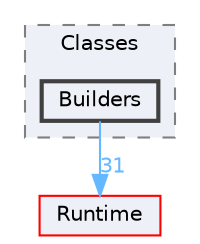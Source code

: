 digraph "Builders"
{
 // INTERACTIVE_SVG=YES
 // LATEX_PDF_SIZE
  bgcolor="transparent";
  edge [fontname=Helvetica,fontsize=10,labelfontname=Helvetica,labelfontsize=10];
  node [fontname=Helvetica,fontsize=10,shape=box,height=0.2,width=0.4];
  compound=true
  subgraph clusterdir_0d13eddcba6027e8ab9d61accf84dcff {
    graph [ bgcolor="#edf0f7", pencolor="grey50", label="Classes", fontname=Helvetica,fontsize=10 style="filled,dashed", URL="dir_0d13eddcba6027e8ab9d61accf84dcff.html",tooltip=""]
  dir_56125d0cf4d2aae742d0e304ec83e124 [label="Builders", fillcolor="#edf0f7", color="grey25", style="filled,bold", URL="dir_56125d0cf4d2aae742d0e304ec83e124.html",tooltip=""];
  }
  dir_7536b172fbd480bfd146a1b1acd6856b [label="Runtime", fillcolor="#edf0f7", color="red", style="filled", URL="dir_7536b172fbd480bfd146a1b1acd6856b.html",tooltip=""];
  dir_56125d0cf4d2aae742d0e304ec83e124->dir_7536b172fbd480bfd146a1b1acd6856b [headlabel="31", labeldistance=1.5 headhref="dir_000114_000984.html" href="dir_000114_000984.html" color="steelblue1" fontcolor="steelblue1"];
}

